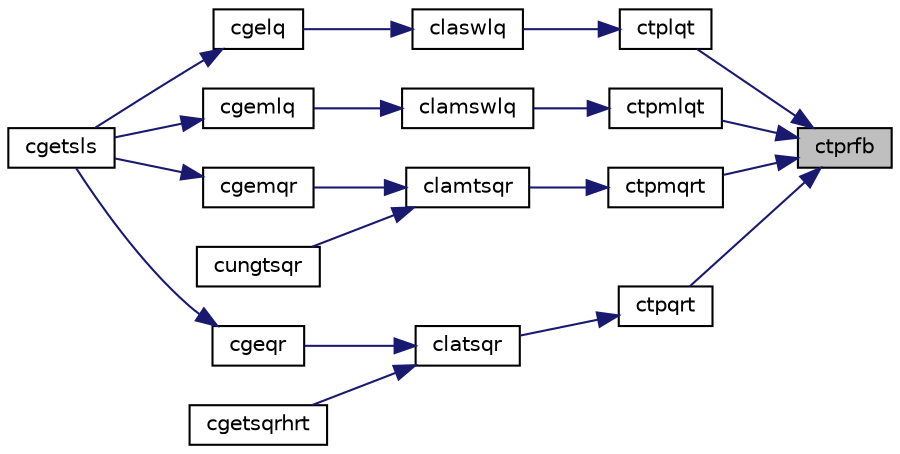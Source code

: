 digraph "ctprfb"
{
 // LATEX_PDF_SIZE
  edge [fontname="Helvetica",fontsize="10",labelfontname="Helvetica",labelfontsize="10"];
  node [fontname="Helvetica",fontsize="10",shape=record];
  rankdir="RL";
  Node1 [label="ctprfb",height=0.2,width=0.4,color="black", fillcolor="grey75", style="filled", fontcolor="black",tooltip="CTPRFB applies a complex \"triangular-pentagonal\" block reflector to a complex matrix,..."];
  Node1 -> Node2 [dir="back",color="midnightblue",fontsize="10",style="solid",fontname="Helvetica"];
  Node2 [label="ctplqt",height=0.2,width=0.4,color="black", fillcolor="white", style="filled",URL="$ctplqt_8f.html#a31457575c5f05411d935312eab33ea61",tooltip="CTPLQT"];
  Node2 -> Node3 [dir="back",color="midnightblue",fontsize="10",style="solid",fontname="Helvetica"];
  Node3 [label="claswlq",height=0.2,width=0.4,color="black", fillcolor="white", style="filled",URL="$claswlq_8f.html#a151beb3a28c5323dfc7480f501f497be",tooltip="CLASWLQ"];
  Node3 -> Node4 [dir="back",color="midnightblue",fontsize="10",style="solid",fontname="Helvetica"];
  Node4 [label="cgelq",height=0.2,width=0.4,color="black", fillcolor="white", style="filled",URL="$cgelq_8f.html#a199d9ebb932e502ab7881d377d877ccb",tooltip="CGELQ"];
  Node4 -> Node5 [dir="back",color="midnightblue",fontsize="10",style="solid",fontname="Helvetica"];
  Node5 [label="cgetsls",height=0.2,width=0.4,color="black", fillcolor="white", style="filled",URL="$cgetsls_8f.html#ac9e56f857b4f3dbd7ab4216472fc114c",tooltip="CGETSLS"];
  Node1 -> Node6 [dir="back",color="midnightblue",fontsize="10",style="solid",fontname="Helvetica"];
  Node6 [label="ctpmlqt",height=0.2,width=0.4,color="black", fillcolor="white", style="filled",URL="$ctpmlqt_8f.html#af565ea5dfca43afee00812de06d31c33",tooltip="CTPMLQT"];
  Node6 -> Node7 [dir="back",color="midnightblue",fontsize="10",style="solid",fontname="Helvetica"];
  Node7 [label="clamswlq",height=0.2,width=0.4,color="black", fillcolor="white", style="filled",URL="$clamswlq_8f.html#add7bf6db65fb9a14f9f1c638a87b9d36",tooltip="CLAMSWLQ"];
  Node7 -> Node8 [dir="back",color="midnightblue",fontsize="10",style="solid",fontname="Helvetica"];
  Node8 [label="cgemlq",height=0.2,width=0.4,color="black", fillcolor="white", style="filled",URL="$cgemlq_8f.html#af1eec31dbbd045144d71e4126f5cc305",tooltip="CGEMLQ"];
  Node8 -> Node5 [dir="back",color="midnightblue",fontsize="10",style="solid",fontname="Helvetica"];
  Node1 -> Node9 [dir="back",color="midnightblue",fontsize="10",style="solid",fontname="Helvetica"];
  Node9 [label="ctpmqrt",height=0.2,width=0.4,color="black", fillcolor="white", style="filled",URL="$ctpmqrt_8f.html#a58cb7c7edbdba588e8f1f45a6841d025",tooltip="CTPMQRT"];
  Node9 -> Node10 [dir="back",color="midnightblue",fontsize="10",style="solid",fontname="Helvetica"];
  Node10 [label="clamtsqr",height=0.2,width=0.4,color="black", fillcolor="white", style="filled",URL="$clamtsqr_8f.html#a3b7904b4b6cbbce23f360cbd86eefefe",tooltip="CLAMTSQR"];
  Node10 -> Node11 [dir="back",color="midnightblue",fontsize="10",style="solid",fontname="Helvetica"];
  Node11 [label="cgemqr",height=0.2,width=0.4,color="black", fillcolor="white", style="filled",URL="$cgemqr_8f.html#a735755730a44034cec76895ff38e035b",tooltip="CGEMQR"];
  Node11 -> Node5 [dir="back",color="midnightblue",fontsize="10",style="solid",fontname="Helvetica"];
  Node10 -> Node12 [dir="back",color="midnightblue",fontsize="10",style="solid",fontname="Helvetica"];
  Node12 [label="cungtsqr",height=0.2,width=0.4,color="black", fillcolor="white", style="filled",URL="$cungtsqr_8f.html#a7e4bad9857c71fdc109810110c14fa85",tooltip="CUNGTSQR"];
  Node1 -> Node13 [dir="back",color="midnightblue",fontsize="10",style="solid",fontname="Helvetica"];
  Node13 [label="ctpqrt",height=0.2,width=0.4,color="black", fillcolor="white", style="filled",URL="$ctpqrt_8f.html#ab9d24ed575baeedc2b05150f43bdd051",tooltip="CTPQRT"];
  Node13 -> Node14 [dir="back",color="midnightblue",fontsize="10",style="solid",fontname="Helvetica"];
  Node14 [label="clatsqr",height=0.2,width=0.4,color="black", fillcolor="white", style="filled",URL="$clatsqr_8f.html#ad217300a0b187e248167d5c838da0ab4",tooltip="CLATSQR"];
  Node14 -> Node15 [dir="back",color="midnightblue",fontsize="10",style="solid",fontname="Helvetica"];
  Node15 [label="cgeqr",height=0.2,width=0.4,color="black", fillcolor="white", style="filled",URL="$cgeqr_8f.html#a67fc4b5034f55173b2460a10436d591a",tooltip="CGEQR"];
  Node15 -> Node5 [dir="back",color="midnightblue",fontsize="10",style="solid",fontname="Helvetica"];
  Node14 -> Node16 [dir="back",color="midnightblue",fontsize="10",style="solid",fontname="Helvetica"];
  Node16 [label="cgetsqrhrt",height=0.2,width=0.4,color="black", fillcolor="white", style="filled",URL="$cgetsqrhrt_8f.html#ae9e538f804d681afb4bff77087a234d9",tooltip="CGETSQRHRT"];
}
